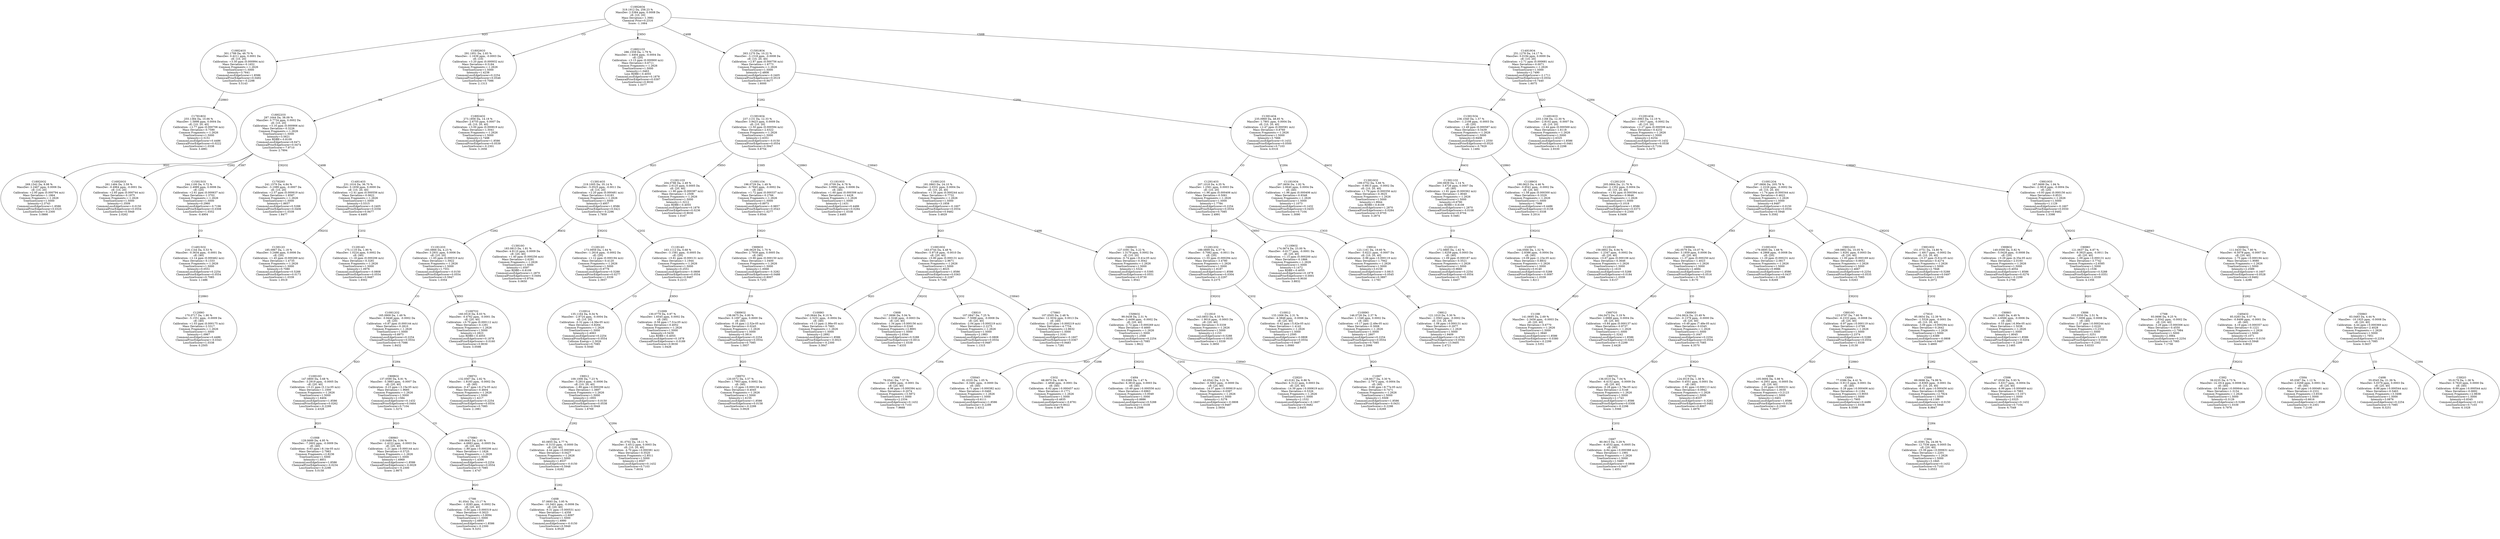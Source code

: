 strict digraph {
v1 [label="C17H18O2\n255.1384 Da, 10.66 %\nMassDev: 1.5898 ppm, 0.0004 Da\ncE: [10, 20, 40]\nCalibration: +2.77 ppm (0.000706 m/z)\nMass Deviation=-0.7590\nCommon Fragments:=-1.2626\nTreeSizeScorer=1.5000\nIntensity=2.5151\nCommonLossEdgeScorer=0.4486\nChemicalPriorEdgeScorer=0.0222\nLossSizeScorer=1.0338\nScore: 3.4981"];
v2 [label="C19H24O3\n301.1799 Da, 48.70 %\nMassDev: 0.4211 ppm, 0.0001 Da\ncE: [10, 20]\nCalibration: +3.30 ppm (0.000994 m/z)\nMass Deviation=-0.1652\nCommon Fragments:=-1.2626\nTreeSizeScorer=1.5000\nIntensity=3.7641\nCommonLossEdgeScorer=1.8586\nChemicalPriorEdgeScorer=0.0492\nLossSizeScorer=-0.2298\nScore: 5.5143"];
v3 [label="C18H20O2\n269.1542 Da, 8.98 %\nMassDev: 2.2467 ppm, 0.0006 Da\ncE: [10, 20]\nCalibration: +2.95 ppm (0.000794 m/z)\nMass Deviation=-1.1864\nCommon Fragments:=-1.2626\nTreeSizeScorer=1.5000\nIntensity=2.3743\nCommonLossEdgeScorer=1.8586\nChemicalPriorEdgeScorer=0.0325\nLossSizeScorer=-0.2300\nScore: 3.0866"];
v4 [label="C16H20O3\n261.1484 Da, 2.59 %\nMassDev: -0.4964 ppm, -0.0001 Da\ncE: [10, 20]\nCalibration: +2.85 ppm (0.000744 m/z)\nMass Deviation=-0.1975\nCommon Fragments:=-1.2626\nTreeSizeScorer=1.5000\nIntensity=1.3509\nCommonLossEdgeScorer=-0.0150\nChemicalPriorEdgeScorer=0.0554\nLossSizeScorer=0.5949\nScore: 2.0262"];
v5 [label="C12H9O\n170.0717 Da, 1.90 %\nMassDev: -5.1551 ppm, -0.0009 Da\ncE: [40]\nCalibration: +1.03 ppm (0.000175 m/z)\nMass Deviation=-2.5317\nCommon Fragments:=-1.2626\nTreeSizeScorer=1.5000\nIntensity=1.0967\nCommonLossEdgeScorer=0.4486\nChemicalPriorEdgeScorer=-0.0343\nLossSizeScorer=1.0338\nScore: 0.2505"];
v6 [label="C14H15O2\n216.1144 Da, 0.53 %\nMassDev: -0.3634 ppm, -0.0001 Da\ncE: [40]\nCalibration: +2.14 ppm (0.000462 m/z)\nMass Deviation=-0.1333\nCommon Fragments:=-1.2626\nTreeSizeScorer=1.5000\nIntensity=0.0551\nCommonLossEdgeScorer=0.2254\nChemicalPriorEdgeScorer=0.0554\nLossSizeScorer=0.7085\nScore: 1.1486"];
v7 [label="C15H15O3\n244.1100 Da, 0.72 %\nMassDev: 2.4989 ppm, 0.0006 Da\ncE: [20]\nCalibration: +2.61 ppm (0.000637 m/z)\nMass Deviation=-1.3702\nCommon Fragments:=-1.2626\nTreeSizeScorer=1.5000\nIntensity=0.2960\nCommonLossEdgeScorer=-0.7196\nChemicalPriorEdgeScorer=0.0308\nLossSizeScorer=1.0352\nScore: -0.4904"];
v8 [label="C17H20O\n241.1579 Da, 4.84 %\nMassDev: -3.1089 ppm, -0.0007 Da\ncE: [10, 20]\nCalibration: +2.57 ppm (0.000619 m/z)\nMass Deviation=-1.8587\nCommon Fragments:=-1.2626\nTreeSizeScorer=1.5000\nIntensity=1.8657\nCommonLossEdgeScorer=0.5288\nChemicalPriorEdgeScorer=0.0406\nLossSizeScorer=1.0339\nScore: 1.8477"];
v9 [label="C13H12O\n185.0967 Da, 1.18 %\nMassDev: 3.2486 ppm, 0.0006 Da\ncE: [20]\nCalibration: +1.45 ppm (0.000269 m/z)\nMass Deviation=-1.4735\nCommon Fragments:=-1.2626\nTreeSizeScorer=1.5000\nIntensity=0.7080\nCommonLossEdgeScorer=0.5288\nChemicalPriorEdgeScorer=0.0173\nLossSizeScorer=1.0339\nScore: 1.0519"];
v10 [label="C12H14O\n175.1119 Da, 1.90 %\nMassDev: 1.0224 ppm, 0.0002 Da\ncE: [40]\nCalibration: +1.18 ppm (0.000206 m/z)\nMass Deviation=-0.3281\nCommon Fragments:=-1.2626\nTreeSizeScorer=1.5000\nIntensity=1.0976\nCommonLossEdgeScorer=-0.0808\nChemicalPriorEdgeScorer=0.0554\nLossSizeScorer=0.9487\nScore: 1.9302"];
v11 [label="C14H14O3\n231.1016 Da, 36.70 %\nMassDev: 0.1658 ppm, 0.0000 Da\ncE: [10, 20, 40]\nCalibration: +2.41 ppm (0.000556 m/z)\nMass Deviation=-0.0622\nCommon Fragments:=-1.2626\nTreeSizeScorer=1.5000\nIntensity=3.5315\nCommonLossEdgeScorer=-0.2405\nChemicalPriorEdgeScorer=0.0356\nLossSizeScorer=0.9477\nScore: 4.4495"];
v12 [label="C18H22O3\n287.1644 Da, 38.09 %\nMassDev: 0.7734 ppm, 0.0002 Da\ncE: [10, 20]\nCalibration: +3.16 ppm (0.000906 m/z)\nMass Deviation=-0.3226\nCommon Fragments:=-1.2626\nTreeSizeScorer=1.5000\nIntensity=3.5621\nLoss RDBE=-0.8109\nCommonLossEdgeScorer=8.0471\nChemicalPriorEdgeScorer=0.0474\nLossSizeScorer=-7.9710\nScore: 2.7894"];
v13 [label="C18H24O2\n273.1856 Da, 14.18 %\nMassDev: 2.6755 ppm, 0.0007 Da\ncE: [10, 20, 40]\nCalibration: +3.00 ppm (0.000819 m/z)\nMass Deviation=-1.5041\nCommon Fragments:=-1.2626\nTreeSizeScorer=1.5000\nIntensity=2.7498\nCommonLossEdgeScorer=1.8586\nChemicalPriorEdgeScorer=0.0539\nLossSizeScorer=-0.2301\nScore: 3.1656"];
v14 [label="C18H26O3\n291.1951 Da, 2.83 %\nMassDev: -1.1639 ppm, -0.0003 Da\ncE: [10]\nCalibration: +3.20 ppm (0.000932 m/z)\nMass Deviation=-0.5184\nCommon Fragments:=-1.2626\nTreeSizeScorer=1.5000\nIntensity=1.4238\nCommonLossEdgeScorer=0.2254\nChemicalPriorEdgeScorer=0.0546\nLossSizeScorer=0.7086\nScore: 2.1313"];
v15 [label="C18H21O3\n286.1559 Da, 1.79 %\nMassDev: -1.4404 ppm, -0.0004 Da\ncE: [20]\nCalibration: +3.15 ppm (0.000900 m/z)\nMass Deviation=-0.6711\nCommon Fragments:=-1.2626\nTreeSizeScorer=1.5000\nIntensity=1.0463\nLoss RDBE=-0.4055\nCommonLossEdgeScorer=0.1878\nChemicalPriorEdgeScorer=0.0397\nLossSizeScorer=0.9030\nScore: 1.3377"];
v16 [label="C10H8\n129.0689 Da, 4.95 %\nMassDev: -7.2602 ppm, -0.0009 Da\ncE: [40]\nCalibration: -0.63 ppm (-8.14e-05 m/z)\nMass Deviation=-2.7983\nCommon Fragments:=2.8236\nTreeSizeScorer=1.5000\nIntensity=1.8851\nCommonLossEdgeScorer=1.8586\nChemicalPriorEdgeScorer=-0.0234\nLossSizeScorer=-0.2298\nScore: 5.0158"];
v17 [label="C10H10O\n147.0800 Da, 3.68 %\nMassDev: -3.2919 ppm, -0.0005 Da\ncE: [20, 40]\nCalibration: +0.21 ppm (3.11e-05 m/z)\nMass Deviation=-1.1000\nCommon Fragments:=-1.2626\nTreeSizeScorer=1.5000\nIntensity=1.6404\nCommonLossEdgeScorer=1.8586\nChemicalPriorEdgeScorer=0.0262\nLossSizeScorer=-0.2299\nScore: 2.4328"];
v18 [label="C8H6O\n119.0489 Da, 3.94 %\nMassDev: -2.4222 ppm, -0.0003 Da\ncE: [20, 40]\nCalibration: -1.21 ppm (-0.000144 m/z)\nMass Deviation=-0.5725\nCommon Fragments:=-1.2626\nTreeSizeScorer=1.5000\nIntensity=1.6969\nCommonLossEdgeScorer=1.8586\nChemicalPriorEdgeScorer=-0.0029\nLossSizeScorer=-0.2300\nScore: 2.9875"];
v19 [label="C7H6\n91.0541 Da, 13.17 %\nMassDev: -1.8285 ppm, -0.0002 Da\ncE: [20, 40]\nCalibration: -3.50 ppm (-0.000319 m/z)\nMass Deviation=-0.3023\nCommon Fragments:=3.8094\nTreeSizeScorer=1.5000\nIntensity=2.6893\nCommonLossEdgeScorer=1.8586\nLossSizeScorer=-0.2300\nScore: 9.3251"];
v20 [label="C7H8O\n109.0643 Da, 2.85 %\nMassDev: -4.6883 ppm, -0.0005 Da\ncE: [20, 40]\nCalibration: -1.89 ppm (-0.000206 m/z)\nMass Deviation=-1.1826\nCommon Fragments:=-1.2626\nTreeSizeScorer=1.5000\nIntensity=1.4306\nCommonLossEdgeScorer=0.2254\nChemicalPriorEdgeScorer=0.0554\nLossSizeScorer=0.7085\nScore: 1.4747"];
v21 [label="C8H8O2\n137.0590 Da, 6.91 %\nMassDev: -5.3883 ppm, -0.0007 Da\ncE: [20, 40]\nCalibration: -0.23 ppm (-3.15e-05 m/z)\nMass Deviation=-1.9685\nCommon Fragments:=-1.2626\nTreeSizeScorer=1.5000\nIntensity=2.1584\nCommonLossEdgeScorer=0.1432\nChemicalPriorEdgeScorer=0.0464\nLossSizeScorer=0.7104\nScore: 1.3274"];
v22 [label="C10H12O2\n165.0909 Da, 1.49 %\nMassDev: -0.9448 ppm, -0.0002 Da\ncE: [20]\nCalibration: +0.87 ppm (0.000144 m/z)\nMass Deviation=-0.2810\nCommon Fragments:=-1.2626\nTreeSizeScorer=1.5000\nIntensity=0.8973\nCommonLossEdgeScorer=0.2254\nChemicalPriorEdgeScorer=0.0554\nLossSizeScorer=0.7086\nScore: 1.8432"];
v23 [label="C9H7O\n132.0567 Da, 2.82 %\nMassDev: -1.8183 ppm, -0.0002 Da\ncE: [40]\nCalibration: -0.47 ppm (-6.27e-05 m/z)\nMass Deviation=-0.4604\nCommon Fragments:=-1.2626\nTreeSizeScorer=1.5000\nIntensity=1.4217\nCommonLossEdgeScorer=0.2254\nChemicalPriorEdgeScorer=0.0554\nLossSizeScorer=0.7085\nScore: 2.1881"];
v24 [label="C10H7O2\n160.0518 Da, 8.03 %\nMassDev: -0.4762 ppm, -0.0001 Da\ncE: [20, 40]\nCalibration: +0.70 ppm (0.000112 m/z)\nMass Deviation=-0.1291\nCommon Fragments:=-1.2626\nTreeSizeScorer=1.5000\nIntensity=2.2823\nLoss RDBE=-0.4055\nCommonLossEdgeScorer=0.1878\nChemicalPriorEdgeScorer=-0.0160\nLossSizeScorer=0.9030\nScore: 3.0598"];
v25 [label="C11H12O3\n193.0866 Da, 4.23 %\nMassDev: 3.2931 ppm, 0.0006 Da\ncE: [10, 20]\nCalibration: +1.65 ppm (0.000319 m/z)\nMass Deviation=-1.5922\nCommon Fragments:=-1.2626\nTreeSizeScorer=1.5000\nIntensity=1.7551\nCommonLossEdgeScorer=-0.0150\nChemicalPriorEdgeScorer=0.0554\nLossSizeScorer=0.5947\nScore: 1.0354"];
v26 [label="C13H10O\n183.0813 Da, 1.81 %\nMassDev: 4.9110 ppm, 0.0009 Da\ncE: [20, 40]\nCalibration: +1.40 ppm (0.000256 m/z)\nMass Deviation=-2.6291\nCommon Fragments:=-1.2626\nTreeSizeScorer=1.5000\nIntensity=1.0597\nLoss RDBE=-0.8109\nCommonLossEdgeScorer=1.2870\nChemicalPriorEdgeScorer=-0.0494\nLossSizeScorer=0.9704\nScore: 0.0650"];
v27 [label="C12H12O\n173.0959 Da, 1.64 %\nMassDev: -1.2616 ppm, -0.0002 Da\ncE: [20]\nCalibration: +1.12 ppm (0.000194 m/z)\nMass Deviation=-0.4120\nCommon Fragments:=-1.2626\nTreeSizeScorer=1.5000\nIntensity=0.9779\nCommonLossEdgeScorer=0.5288\nChemicalPriorEdgeScorer=0.0277\nLossSizeScorer=1.0339\nScore: 2.3937"];
v28 [label="C4H8\n57.0693 Da, 3.95 %\nMassDev: -10.3401 ppm, -0.0006 Da\ncE: [20, 40]\nCalibration: -9.31 ppm (-0.000531 m/z)\nMass Deviation=-1.4358\nCommon Fragments:=2.6097\nTreeSizeScorer=1.5000\nIntensity=1.6990\nCommonLossEdgeScorer=-0.0150\nLossSizeScorer=0.5949\nScore: 4.9528"];
v29 [label="C6H10\n83.0855 Da, 4.77 %\nMassDev: -0.3153 ppm, -0.0000 Da\ncE: [20, 40]\nCalibration: -4.44 ppm (-0.000369 m/z)\nMass Deviation=-0.0427\nCommon Fragments:=-1.2626\nTreeSizeScorer=1.5000\nIntensity=1.8537\nCommonLossEdgeScorer=-0.0150\nLossSizeScorer=0.5948\nScore: 2.6282"];
v30 [label="C6H8\n81.0702 Da, 18.11 %\nMassDev: 3.4512 ppm, 0.0003 Da\ncE: [10, 20, 40]\nCalibration: -4.70 ppm (-0.000381 m/z)\nMass Deviation=-0.5520\nCommon Fragments:=2.8511\nTreeSizeScorer=1.5000\nIntensity=2.9507\nCommonLossEdgeScorer=0.1432\nLossSizeScorer=0.7103\nScore: 7.6034"];
v31 [label="C8H12\n109.1006 Da, 7.23 %\nMassDev: -5.2814 ppm, -0.0006 Da\ncE: [10, 20, 40]\nCalibration: -1.89 ppm (-0.000206 m/z)\nMass Deviation=-1.3897\nCommon Fragments:=-1.2626\nTreeSizeScorer=1.5000\nIntensity=2.1955\nCommonLossEdgeScorer=-0.0150\nChemicalPriorEdgeScorer=0.0538\nLossSizeScorer=0.5949\nScore: 1.6769"];
v32 [label="C10H14\n135.1164 Da, 9.34 %\nMassDev: -2.8724 ppm, -0.0004 Da\ncE: [10, 20]\nCalibration: -0.32 ppm (-4.36e-05 m/z)\nMass Deviation=-0.8264\nCommon Fragments:=-1.2626\nTreeSizeScorer=1.5000\nIntensity=2.4063\nCommonLossEdgeScorer=0.2254\nChemicalPriorEdgeScorer=0.0554\nCollision Energy=-2.3026\nLossSizeScorer=0.7085\nScore: 0.5040"];
v33 [label="C10H9\n130.0779 Da, 0.97 %\nMassDev: 1.6545 ppm, 0.0002 Da\ncE: [40]\nCalibration: -0.58 ppm (-7.51e-05 m/z)\nMass Deviation=-0.4052\nCommon Fragments:=-1.2626\nTreeSizeScorer=1.5000\nIntensity=0.5439\nLoss RDBE=-0.4055\nCommonLossEdgeScorer=0.1878\nChemicalPriorEdgeScorer=-0.0189\nLossSizeScorer=0.9030\nScore: 1.0426"];
v34 [label="C11H14O\n163.1112 Da, 0.68 %\nMassDev: -3.1581 ppm, -0.0005 Da\ncE: [20]\nCalibration: +0.81 ppm (0.000131 m/z)\nMass Deviation=-1.1944\nCommon Fragments:=-1.2626\nTreeSizeScorer=1.5000\nIntensity=0.2551\nCommonLossEdgeScorer=-0.0808\nChemicalPriorEdgeScorer=0.0554\nLossSizeScorer=0.9487\nScore: 0.2215"];
v35 [label="C13H14O3\n219.1005 Da, 35.14 %\nMassDev: -5.0525 ppm, -0.0011 Da\ncE: [10, 20]\nCalibration: +2.20 ppm (0.000481 m/z)\nMass Deviation=-3.6183\nCommon Fragments:=-1.2626\nTreeSizeScorer=1.5000\nIntensity=3.4957\nCommonLossEdgeScorer=1.8586\nChemicalPriorEdgeScorer=0.0421\nLossSizeScorer=-0.2296\nScore: 1.7859"];
v36 [label="C12H11O3\n204.0786 Da, 2.49 %\nMassDev: 2.6125 ppm, 0.0005 Da\ncE: [20, 40]\nCalibration: +1.90 ppm (0.000387 m/z)\nMass Deviation=-1.2508\nCommon Fragments:=-1.2626\nTreeSizeScorer=1.5000\nIntensity=1.3212\nLoss RDBE=-0.4055\nCommonLossEdgeScorer=0.1878\nChemicalPriorEdgeScorer=0.0236\nLossSizeScorer=0.9030\nScore: 1.0167"];
v37 [label="C8H7O\n120.0572 Da, 3.57 %\nMassDev: 1.7903 ppm, 0.0002 Da\ncE: [40]\nCalibration: -1.15 ppm (-0.000138 m/z)\nMass Deviation=-0.4045\nCommon Fragments:=-1.2626\nTreeSizeScorer=1.5000\nIntensity=1.6155\nCommonLossEdgeScorer=1.8586\nChemicalPriorEdgeScorer=0.0158\nLossSizeScorer=-0.2299\nScore: 3.0929"];
v38 [label="C8H9O2\n138.0675 Da, 0.80 %\nMassDev: 0.1097 ppm, 0.0000 Da\ncE: [40]\nCalibration: -0.18 ppm (-2.52e-05 m/z)\nMass Deviation=-0.0245\nCommon Fragments:=-1.2626\nTreeSizeScorer=1.5000\nIntensity=0.3914\nCommonLossEdgeScorer=0.2254\nChemicalPriorEdgeScorer=0.0554\nLossSizeScorer=0.7085\nScore: 1.5937"];
v39 [label="C9H9O3\n166.0629 Da, 1.70 %\nMassDev: 2.7939 ppm, 0.0005 Da\ncE: [40]\nCalibration: +0.90 ppm (0.000150 m/z)\nMass Deviation=-1.0400\nCommon Fragments:=-1.2626\nTreeSizeScorer=1.5000\nIntensity=1.0068\nCommonLossEdgeScorer=-0.3282\nChemicalPriorEdgeScorer=0.0488\nLossSizeScorer=0.8007\nScore: 0.7255"];
v40 [label="C10H11O4\n196.0729 Da, 1.49 %\nMassDev: -0.7845 ppm, -0.0002 Da\ncE: [40]\nCalibration: +1.72 ppm (0.000337 m/z)\nMass Deviation=-0.2766\nCommon Fragments:=-1.2626\nTreeSizeScorer=1.5000\nIntensity=0.8973\nCommonLossEdgeScorer=-0.9857\nChemicalPriorEdgeScorer=0.0543\nLossSizeScorer=1.0277\nScore: 0.9544"];
v41 [label="C11H10O3\n191.0709 Da, 6.78 %\nMassDev: 3.0992 ppm, 0.0006 Da\ncE: [40]\nCalibration: +1.60 ppm (0.000306 m/z)\nMass Deviation=-1.4428\nCommon Fragments:=-1.2626\nTreeSizeScorer=1.5000\nIntensity=2.1431\nCommonLossEdgeScorer=0.4486\nChemicalPriorEdgeScorer=0.0284\nLossSizeScorer=1.0338\nScore: 2.4485"];
v42 [label="C10H8O\n145.0644 Da, 8.10 %\nMassDev: -2.5251 ppm, -0.0004 Da\ncE: [40]\nCalibration: +0.13 ppm (1.86e-05 m/z)\nMass Deviation=-0.7683\nCommon Fragments:=-1.2626\nTreeSizeScorer=1.5000\nIntensity=2.2892\nCommonLossEdgeScorer=1.8586\nChemicalPriorEdgeScorer=-0.0023\nLossSizeScorer=-0.2300\nScore: 3.3847"];
v43 [label="C9H8\n117.0696 Da, 5.94 %\nMassDev: -2.3246 ppm, -0.0003 Da\ncE: [20, 40]\nCalibration: -1.34 ppm (-0.000156 m/z)\nMass Deviation=-0.5340\nCommon Fragments:=2.8691\nTreeSizeScorer=1.5000\nIntensity=2.0344\nCommonLossEdgeScorer=0.5288\nChemicalPriorEdgeScorer=0.0014\nLossSizeScorer=1.0339\nScore: 7.4335"];
v44 [label="C6H6\n79.0541 Da, 7.57 %\nMassDev: -1.4984 ppm, -0.0001 Da\ncE: [20, 40]\nCalibration: -4.98 ppm (-0.000394 m/z)\nMass Deviation=-0.2074\nCommon Fragments:=3.5872\nTreeSizeScorer=1.5000\nIntensity=2.2334\nCommonLossEdgeScorer=0.1432\nLossSizeScorer=0.7103\nScore: 7.9668"];
v45 [label="C8H10\n107.0847 Da, 7.25 %\nMassDev: -7.5088 ppm, -0.0008 Da\ncE: [20, 40]\nCalibration: -2.04 ppm (-0.000219 m/z)\nMass Deviation=-2.2275\nCommon Fragments:=-1.2626\nTreeSizeScorer=1.5000\nIntensity=2.1983\nCommonLossEdgeScorer=-0.0808\nChemicalPriorEdgeScorer=0.0554\nLossSizeScorer=0.9487\nScore: 1.1315"];
v46 [label="C7H6O\n107.0505 Da, 2.48 %\nMassDev: 12.3034 ppm, 0.0013 Da\ncE: [40]\nCalibration: -2.05 ppm (-0.000219 m/z)\nMass Deviation=-4.7754\nCommon Fragments:=2.8632\nTreeSizeScorer=1.5000\nIntensity=1.3161\nCommonLossEdgeScorer=-0.1607\nChemicalPriorEdgeScorer=0.0367\nLossSizeScorer=0.9483\nScore: 1.7281"];
v47 [label="C10H10O2\n163.0744 Da, 4.48 %\nMassDev: -5.9718 ppm, -0.0010 Da\ncE: [20, 40]\nCalibration: +0.80 ppm (0.000131 m/z)\nMass Deviation=-2.9671\nCommon Fragments:=-1.2626\nTreeSizeScorer=1.5000\nIntensity=1.8025\nCommonLossEdgeScorer=1.8586\nChemicalPriorEdgeScorer=0.0363\nLossSizeScorer=-0.2297\nScore: 0.7380"];
v48 [label="C5H4O\n81.0335 Da, 1.05 %\nMassDev: -0.3481 ppm, -0.0000 Da\ncE: [40]\nCalibration: -4.71 ppm (-0.000382 m/z)\nMass Deviation=-0.0460\nCommon Fragments:=-1.2626\nTreeSizeScorer=1.5000\nIntensity=0.6111\nCommonLossEdgeScorer=1.8586\nLossSizeScorer=-0.2299\nScore: 2.4312"];
v49 [label="C3O2\n68.9970 Da, 0.90 %\nMassDev: -1.4846 ppm, -0.0001 Da\ncE: [40]\nCalibration: -6.62 ppm (-0.000457 m/z)\nMass Deviation=-0.1771\nCommon Fragments:=-1.2626\nTreeSizeScorer=1.5000\nIntensity=0.4835\nCommonLossEdgeScorer=-0.8781\nLossSizeScorer=0.8022\nScore: 0.4678"];
v50 [label="C4H4\n53.0389 Da, 1.47 %\nMassDev: 6.3818 ppm, 0.0003 Da\ncE: [40]\nCalibration: -10.49 ppm (-0.000556 m/z)\nMass Deviation=-0.6963\nCommon Fragments:=3.0049\nTreeSizeScorer=1.5000\nIntensity=0.8886\nCommonLossEdgeScorer=0.5288\nLossSizeScorer=1.0339\nScore: 6.2598"];
v51 [label="C3H6\n43.0542 Da, 3.21 %\nMassDev: -0.5663 ppm, -0.0000 Da\ncE: [20, 40]\nCalibration: -14.37 ppm (-0.000619 m/z)\nMass Deviation=-0.0397\nCommon Fragments:=-1.2626\nTreeSizeScorer=1.5000\nIntensity=1.5278\nCommonLossEdgeScorer=-0.0808\nLossSizeScorer=0.9487\nScore: 2.5934"];
v52 [label="C2H2O\n43.0181 Da, 6.86 %\nMassDev: 6.3122 ppm, 0.0003 Da\ncE: [20, 40]\nCalibration: -14.39 ppm (-0.000619 m/z)\nMass Deviation=-0.5326\nCommon Fragments:=-1.2626\nTreeSizeScorer=1.5000\nIntensity=2.1532\nCommonLossEdgeScorer=-0.1607\nLossSizeScorer=0.9482\nScore: 2.6455"];
v53 [label="C5H6O2\n99.0438 Da, 2.31 %\nMassDev: -2.4496 ppm, -0.0002 Da\ncE: [20, 40]\nCalibration: -2.72 ppm (-0.000269 m/z)\nMass Deviation=-0.4660\nCommon Fragments:=-1.2626\nTreeSizeScorer=1.5000\nIntensity=1.2568\nCommonLossEdgeScorer=0.2254\nLossSizeScorer=0.7085\nScore: 1.9622"];
v54 [label="C6H6O3\n127.0391 Da, 3.22 %\nMassDev: 1.3179 ppm, 0.0002 Da\ncE: [10, 20]\nCalibration: -0.74 ppm (-9.41e-05 m/z)\nMass Deviation=-0.3042\nCommon Fragments:=-1.2626\nTreeSizeScorer=1.5000\nIntensity=1.5324\nCommonLossEdgeScorer=-0.5395\nChemicalPriorEdgeScorer=0.0551\nLossSizeScorer=0.9730\nScore: 1.9541"];
v55 [label="C10H12O3\n181.0863 Da, 24.10 %\nMassDev: 2.0331 ppm, 0.0004 Da\ncE: [10, 20, 40]\nCalibration: +1.35 ppm (0.000244 m/z)\nMass Deviation=-0.7732\nCommon Fragments:=-1.2626\nTreeSizeScorer=1.5000\nIntensity=3.1858\nCommonLossEdgeScorer=-0.1607\nChemicalPriorEdgeScorer=0.0554\nLossSizeScorer=0.9482\nScore: 3.4929"];
v56 [label="C13H16O4\n237.1131 Da, 12.33 %\nMassDev: 3.9423 ppm, 0.0009 Da\ncE: [10, 20]\nCalibration: +2.50 ppm (0.000594 m/z)\nMass Deviation=-2.6322\nCommon Fragments:=-1.2626\nTreeSizeScorer=1.5000\nIntensity=2.6351\nCommonLossEdgeScorer=-0.0150\nChemicalPriorEdgeScorer=0.0554\nLossSizeScorer=0.5947\nScore: 0.8754"];
v57 [label="C11H10\n143.0853 Da, 6.55 %\nMassDev: -1.9016 ppm, -0.0003 Da\ncE: [20, 40]\nMass Deviation=-0.5339\nCommon Fragments:=-1.2626\nTreeSizeScorer=1.5000\nIntensity=2.1153\nCommonLossEdgeScorer=0.5288\nChemicalPriorEdgeScorer=0.0035\nLossSizeScorer=1.0339\nScore: 3.3850"];
v58 [label="C10H12\n133.1006 Da, 2.31 %\nMassDev: -4.3848 ppm, -0.0006 Da\ncE: [20, 40]\nCalibration: -0.42 ppm (-5.62e-05 m/z)\nMass Deviation=-1.4142\nCommon Fragments:=-1.2626\nTreeSizeScorer=1.5000\nIntensity=1.2595\nCommonLossEdgeScorer=-0.0808\nChemicalPriorEdgeScorer=0.0554\nLossSizeScorer=0.9487\nScore: 1.0060"];
v59 [label="C12H12O2\n189.0899 Da, 4.57 %\nMassDev: -5.7082 ppm, -0.0011 Da\ncE: [20]\nCalibration: +1.55 ppm (0.000294 m/z)\nMass Deviation=-3.4780\nCommon Fragments:=-1.2626\nTreeSizeScorer=1.5000\nIntensity=1.8187\nCommonLossEdgeScorer=1.8586\nChemicalPriorEdgeScorer=0.0304\nLossSizeScorer=-0.2297\nScore: 0.2375"];
v60 [label="C10H7\n128.0617 Da, 3.30 %\nMassDev: -2.7972 ppm, -0.0004 Da\ncE: [40]\nCalibration: -0.68 ppm (-8.77e-05 m/z)\nMass Deviation=-0.7471\nCommon Fragments:=-1.2626\nTreeSizeScorer=1.5000\nIntensity=1.5509\nCommonLossEdgeScorer=1.8586\nChemicalPriorEdgeScorer=-0.0431\nLossSizeScorer=-0.2298\nScore: 2.6269"];
v61 [label="C10H9O\n146.0728 Da, 2.37 %\nMassDev: 1.1348 ppm, 0.0002 Da\ncE: [40]\nCalibration: +0.17 ppm (2.49e-05 m/z)\nMass Deviation=-0.3008\nCommon Fragments:=-1.2626\nTreeSizeScorer=1.5000\nIntensity=1.2807\nCommonLossEdgeScorer=0.2254\nChemicalPriorEdgeScorer=0.0554\nLossSizeScorer=0.7085\nScore: 2.2066"];
v62 [label="C11H9O2\n174.0674 Da, 23.00 %\nMassDev: -0.6177 ppm, -0.0001 Da\ncE: [20, 40]\nCalibration: +1.15 ppm (0.000200 m/z)\nMass Deviation=-0.1866\nCommon Fragments:=-1.2626\nTreeSizeScorer=1.5000\nIntensity=3.1472\nLoss RDBE=-0.4055\nCommonLossEdgeScorer=0.1878\nChemicalPriorEdgeScorer=-0.0001\nLossSizeScorer=0.9030\nScore: 3.8832"];
v63 [label="C9H12\n121.1010 Da, 5.30 %\nMassDev: -1.3563 ppm, -0.0002 Da\ncE: [10, 20, 40]\nCalibration: -1.08 ppm (-0.000131 m/z)\nMass Deviation=-0.2977\nCommon Fragments:=-1.2626\nTreeSizeScorer=1.5000\nIntensity=1.9409\nCommonLossEdgeScorer=14.4765\nChemicalPriorEdgeScorer=0.0554\nLossSizeScorer=-13.9405\nScore: 2.4721"];
v64 [label="C9H14\n123.1161 Da, 19.60 %\nMassDev: -5.6221 ppm, -0.0007 Da\ncE: [10, 20, 40]\nCalibration: -0.96 ppm (-0.000119 m/z)\nMass Deviation=-1.7942\nCommon Fragments:=-1.2626\nTreeSizeScorer=1.5000\nIntensity=3.0158\nCommonLossEdgeScorer=-3.0815\nChemicalPriorEdgeScorer=0.0545\nLossSizeScorer=0.3897\nScore: -1.1783"];
v65 [label="C12H14O3\n207.1018 Da, 4.35 %\nMassDev: 1.2561 ppm, 0.0003 Da\ncE: [10, 20]\nCalibration: +1.96 ppm (0.000406 m/z)\nMass Deviation=-0.5061\nCommon Fragments:=-1.2626\nTreeSizeScorer=1.5000\nIntensity=1.7784\nCommonLossEdgeScorer=0.2254\nChemicalPriorEdgeScorer=0.0554\nLossSizeScorer=0.7085\nScore: 2.4991"];
v66 [label="C11H10O4\n207.0656 Da, 1.92 %\nMassDev: 2.0640 ppm, 0.0004 Da\ncE: [40]\nCalibration: +1.96 ppm (0.000406 m/z)\nMass Deviation=-0.9348\nCommon Fragments:=-1.2626\nTreeSizeScorer=1.5000\nIntensity=1.1073\nCommonLossEdgeScorer=0.1432\nChemicalPriorEdgeScorer=0.0455\nLossSizeScorer=0.7104\nScore: 1.3090"];
v67 [label="C13H10O2\n199.0752 Da, 5.66 %\nMassDev: -0.9815 ppm, -0.0002 Da\ncE: [10, 20, 40]\nCalibration: +1.79 ppm (0.000356 m/z)\nMass Deviation=-0.3625\nCommon Fragments:=-1.2626\nTreeSizeScorer=1.5000\nIntensity=1.9944\nLoss RDBE=-0.8109\nCommonLossEdgeScorer=1.2870\nChemicalPriorEdgeScorer=-0.0284\nLossSizeScorer=0.9705\nScore: 3.2874"];
v68 [label="C13H14O4\n235.0969 Da, 48.85 %\nMassDev: 1.7801 ppm, 0.0004 Da\ncE: [10, 20, 40]\nCalibration: +2.47 ppm (0.000581 m/z)\nMass Deviation=-0.8760\nCommon Fragments:=-1.2626\nTreeSizeScorer=1.5000\nIntensity=3.7666\nCommonLossEdgeScorer=0.1432\nChemicalPriorEdgeScorer=0.0500\nLossSizeScorer=0.7103\nScore: 4.0316"];
v69 [label="C15H18O4\n263.1270 Da, 10.22 %\nMassDev: -3.1318 ppm, -0.0008 Da\ncE: [10, 20, 40]\nCalibration: +2.87 ppm (0.000756 m/z)\nMass Deviation=-1.8773\nCommon Fragments:=-1.2626\nTreeSizeScorer=1.5000\nIntensity=2.4808\nCommonLossEdgeScorer=-0.2405\nChemicalPriorEdgeScorer=0.0519\nLossSizeScorer=0.9477\nScore: 1.6000"];
v70 [label="C12H11O\n172.0885 Da, 1.62 %\nMassDev: 1.6259 ppm, 0.0003 Da\ncE: [40]\nCalibration: +1.09 ppm (0.000187 m/z)\nMass Deviation=-0.5521\nCommon Fragments:=-1.2626\nTreeSizeScorer=1.5000\nIntensity=0.9660\nCommonLossEdgeScorer=0.2254\nChemicalPriorEdgeScorer=0.0554\nLossSizeScorer=0.7085\nScore: 1.6407"];
v71 [label="C13H11O2\n200.0839 Da, 1.14 %\nMassDev: 3.4726 ppm, 0.0007 Da\ncE: [40]\nCalibration: +1.81 ppm (0.000362 m/z)\nMass Deviation=-1.8040\nCommon Fragments:=-1.2626\nTreeSizeScorer=1.5000\nIntensity=0.6790\nLoss RDBE=-0.8109\nCommonLossEdgeScorer=1.2870\nChemicalPriorEdgeScorer=-0.0108\nLossSizeScorer=0.9704\nScore: 0.5481"];
v72 [label="C10H7O\n144.0566 Da, 1.52 %\nMassDev: -2.8386 ppm, -0.0004 Da\ncE: [40]\nCalibration: +0.09 ppm (1.23e-05 m/z)\nMass Deviation=-0.8832\nCommon Fragments:=-1.2626\nTreeSizeScorer=1.5000\nIntensity=0.9140\nCommonLossEdgeScorer=0.5288\nChemicalPriorEdgeScorer=-0.0097\nLossSizeScorer=1.0339\nScore: 1.8211"];
v73 [label="C11H9O3\n190.0623 Da, 4.46 %\nMassDev: -0.9541 ppm, -0.0002 Da\ncE: [20, 40]\nCalibration: +1.58 ppm (0.000300 m/z)\nMass Deviation=-0.3329\nCommon Fragments:=-1.2626\nTreeSizeScorer=1.5000\nIntensity=1.7988\nCommonLossEdgeScorer=0.4486\nChemicalPriorEdgeScorer=0.0158\nLossSizeScorer=1.0338\nScore: 3.2014"];
v74 [label="C13H15O4\n236.1040 Da, 1.57 %\nMassDev: -1.2108 ppm, -0.0003 Da\ncE: [20]\nCalibration: +2.49 ppm (0.000587 m/z)\nMass Deviation=-0.5439\nCommon Fragments:=-1.2626\nTreeSizeScorer=1.5000\nIntensity=0.9408\nCommonLossEdgeScorer=1.2550\nChemicalPriorEdgeScorer=0.0520\nLossSizeScorer=-0.7929\nScore: 1.1484"];
v75 [label="C14H16O3\n233.1166 Da, 12.30 %\nMassDev: -2.8102 ppm, -0.0007 Da\ncE: [10, 20]\nCalibration: +2.44 ppm (0.000569 m/z)\nMass Deviation=-1.6118\nCommon Fragments:=-1.2626\nTreeSizeScorer=1.5000\nIntensity=2.6325\nCommonLossEdgeScorer=1.8586\nChemicalPriorEdgeScorer=0.0461\nLossSizeScorer=-0.2298\nScore: 2.9330"];
v76 [label="C11H8\n141.0695 Da, 2.69 %\nMassDev: -2.3456 ppm, -0.0003 Da\ncE: [20, 40]\nMass Deviation=-0.6770\nCommon Fragments:=-1.2626\nTreeSizeScorer=1.5000\nIntensity=1.3840\nCommonLossEdgeScorer=1.8586\nChemicalPriorEdgeScorer=-0.0380\nLossSizeScorer=-0.2299\nScore: 2.5351"];
v77 [label="C11H10O\n159.0802 Da, 6.94 %\nMassDev: -1.2347 ppm, -0.0002 Da\ncE: [20, 40]\nCalibration: +0.67 ppm (0.000106 m/z)\nMass Deviation=-0.3646\nCommon Fragments:=-1.2626\nTreeSizeScorer=1.5000\nIntensity=2.1619\nCommonLossEdgeScorer=0.5288\nChemicalPriorEdgeScorer=0.0184\nLossSizeScorer=1.0339\nScore: 3.6157"];
v78 [label="C12H12O3\n205.0864 Da, 21.76 %\nMassDev: 2.1352 ppm, 0.0004 Da\ncE: [10, 20, 40]\nCalibration: +1.92 ppm (0.000394 m/z)\nMass Deviation=-0.9646\nCommon Fragments:=-1.2626\nTreeSizeScorer=1.5000\nIntensity=3.1018\nCommonLossEdgeScorer=1.8586\nChemicalPriorEdgeScorer=0.0373\nLossSizeScorer=-0.2300\nScore: 4.0406"];
v79 [label="C9H7O3\n164.0472 Da, 3.19 %\nMassDev: 2.6888 ppm, 0.0004 Da\ncE: [20, 40]\nCalibration: +0.84 ppm (0.000137 m/z)\nMass Deviation=-0.9737\nCommon Fragments:=-1.2626\nTreeSizeScorer=1.5000\nIntensity=1.5242\nCommonLossEdgeScorer=1.8586\nChemicalPriorEdgeScorer=0.0262\nLossSizeScorer=-0.2299\nScore: 2.4428"];
v80 [label="C6H7\n80.0615 Da, 3.29 %\nMassDev: -6.4532 ppm, -0.0005 Da\ncE: [40]\nCalibration: -4.84 ppm (-0.000388 m/z)\nMass Deviation=-1.1991\nCommon Fragments:=-1.2626\nTreeSizeScorer=1.5000\nIntensity=1.5489\nCommonLossEdgeScorer=-0.0808\nLossSizeScorer=0.9487\nScore: 1.4551"];
v81 [label="C8H7O2\n136.0510 Da, 7.04 %\nMassDev: -6.4152 ppm, -0.0009 Da\ncE: [20, 40]\nCalibration: -0.28 ppm (-3.78e-05 m/z)\nMass Deviation=-2.5148\nCommon Fragments:=-1.2626\nTreeSizeScorer=1.5000\nIntensity=2.1743\nCommonLossEdgeScorer=1.8586\nChemicalPriorEdgeScorer=0.0308\nLossSizeScorer=-0.2298\nScore: 1.5566"];
v82 [label="C7H7O2\n124.0519 Da, 1.38 %\nMassDev: 0.4551 ppm, 0.0001 Da\ncE: [40]\nCalibration: -0.91 ppm (-0.000113 m/z)\nMass Deviation=-0.0942\nCommon Fragments:=-1.2626\nTreeSizeScorer=1.5000\nIntensity=0.8337\nCommonLossEdgeScorer=-0.3282\nChemicalPriorEdgeScorer=0.0482\nLossSizeScorer=0.8007\nScore: 1.4976"];
v83 [label="C8H9O3\n154.0624 Da, 23.49 %\nMassDev: -0.1379 ppm, -0.0000 Da\ncE: [20, 40]\nCalibration: +0.49 ppm (7.48e-05 m/z)\nMass Deviation=-0.0345\nCommon Fragments:=-1.2626\nTreeSizeScorer=1.5000\nIntensity=3.1647\nCommonLossEdgeScorer=0.2254\nChemicalPriorEdgeScorer=0.0554\nLossSizeScorer=0.7085\nScore: 4.3570"];
v84 [label="C9H9O4\n182.0579 Da, 10.07 %\nMassDev: 3.1859 ppm, 0.0006 Da\ncE: [20, 40]\nCalibration: +1.37 ppm (0.000250 m/z)\nMass Deviation=-1.4023\nCommon Fragments:=-1.2626\nTreeSizeScorer=1.5000\nIntensity=2.4684\nCommonLossEdgeScorer=1.2550\nChemicalPriorEdgeScorer=0.0516\nLossSizeScorer=-0.7932\nScore: 1.8170"];
v85 [label="C10H10O3\n179.0695 Da, 1.68 %\nMassDev: -4.2868 ppm, -0.0008 Da\ncE: [20]\nCalibration: +1.29 ppm (0.000231 m/z)\nMass Deviation=-2.0817\nCommon Fragments:=-1.2626\nTreeSizeScorer=1.5000\nIntensity=0.9986\nCommonLossEdgeScorer=1.8586\nChemicalPriorEdgeScorer=0.0437\nLossSizeScorer=-0.2298\nScore: 0.8269"];
v86 [label="C8H8\n105.0694 Da, 5.98 %\nMassDev: -4.2951 ppm, -0.0005 Da\ncE: [20, 40]\nCalibration: -2.20 ppm (-0.000231 m/z)\nMass Deviation=-1.0030\nCommon Fragments:=3.2123\nTreeSizeScorer=1.5000\nIntensity=2.0401\nCommonLossEdgeScorer=1.8586\nChemicalPriorEdgeScorer=0.0156\nLossSizeScorer=-0.2300\nScore: 7.3937"];
v87 [label="C6H4\n77.0386 Da, 4.41 %\nMassDev: 0.9115 ppm, 0.0001 Da\ncE: [40]\nCalibration: -5.28 ppm (-0.000406 m/z)\nMass Deviation=-0.1184\nCommon Fragments:=3.9055\nTreeSizeScorer=1.5000\nIntensity=1.7905\nCommonLossEdgeScorer=0.4486\nLossSizeScorer=1.0338\nScore: 8.5599"];
v88 [label="C8H10O\n123.0797 Da, 7.60 %\nMassDev: -6.2333 ppm, -0.0008 Da\ncE: [20, 40]\nCalibration: -0.97 ppm (-0.000119 m/z)\nMass Deviation=-2.0799\nCommon Fragments:=-1.2626\nTreeSizeScorer=1.5000\nIntensity=2.2374\nCommonLossEdgeScorer=0.5288\nChemicalPriorEdgeScorer=0.0554\nLossSizeScorer=1.0339\nScore: 2.0130"];
v89 [label="C9H12O3\n169.0862 Da, 10.05 %\nMassDev: 1.9291 ppm, 0.0003 Da\ncE: [20, 40]\nCalibration: +1.00 ppm (0.000169 m/z)\nMass Deviation=-0.6652\nCommon Fragments:=-1.2626\nTreeSizeScorer=1.5000\nIntensity=2.4667\nCommonLossEdgeScorer=0.2254\nChemicalPriorEdgeScorer=0.0535\nLossSizeScorer=0.7085\nScore: 3.0263"];
v90 [label="C3H4\n41.0391 Da, 24.06 %\nMassDev: 12.7536 ppm, 0.0005 Da\ncE: [20, 40]\nCalibration: -15.39 ppm (-0.000631 m/z)\nMass Deviation=-1.2201\nCommon Fragments:=-1.2626\nTreeSizeScorer=1.5000\nIntensity=3.1845\nCommonLossEdgeScorer=0.1432\nLossSizeScorer=0.7103\nScore: 3.0553"];
v91 [label="C5H8\n69.0698 Da, 74.99 %\nMassDev: -0.8365 ppm, -0.0001 Da\ncE: [10, 20, 40]\nCalibration: -6.61 ppm (-0.000456 m/z)\nMass Deviation=-0.0965\nCommon Fragments:=2.7824\nTreeSizeScorer=1.5000\nIntensity=4.1189\nCommonLossEdgeScorer=-0.0150\nLossSizeScorer=0.5948\nScore: 8.8847"];
v92 [label="C5H6\n67.0538 Da, 5.93 %\nMassDev: -5.6317 ppm, -0.0004 Da\ncE: [20, 40]\nCalibration: -6.99 ppm (-0.000469 m/z)\nMass Deviation=-0.7983\nCommon Fragments:=3.1671\nTreeSizeScorer=1.5000\nIntensity=2.0325\nCommonLossEdgeScorer=0.1432\nLossSizeScorer=0.7104\nScore: 6.7549"];
v93 [label="C7H10\n95.0854 Da, 12.39 %\nMassDev: -1.5526 ppm, -0.0001 Da\ncE: [10, 20, 40]\nCalibration: -3.09 ppm (-0.000294 m/z)\nMass Deviation=-0.2642\nCommon Fragments:=-1.2626\nTreeSizeScorer=1.5000\nIntensity=2.6389\nCommonLossEdgeScorer=-0.0808\nLossSizeScorer=0.9487\nScore: 3.4800"];
v94 [label="C9H10O2\n151.0751 Da, 14.80 %\nMassDev: -1.4917 ppm, -0.0002 Da\ncE: [10, 20, 40]\nCalibration: +0.37 ppm (5.61e-05 m/z)\nMass Deviation=-0.4274\nCommon Fragments:=-1.2626\nTreeSizeScorer=1.5000\nIntensity=2.7848\nCommonLossEdgeScorer=0.5288\nChemicalPriorEdgeScorer=0.0497\nLossSizeScorer=1.0339\nScore: 4.2072"];
v95 [label="C10H12O4\n197.0806 Da, 205.78 %\nMassDev: -1.2226 ppm, -0.0002 Da\ncE: [10, 20, 40]\nCalibration: +1.74 ppm (0.000344 m/z)\nMass Deviation=-0.4622\nCommon Fragments:=-1.2626\nTreeSizeScorer=1.5000\nIntensity=4.9487\nCommonLossEdgeScorer=-0.0150\nChemicalPriorEdgeScorer=0.0554\nLossSizeScorer=0.5948\nScore: 5.3592"];
v96 [label="C9H6O\n131.0485 Da, 4.49 %\nMassDev: -4.6566 ppm, -0.0006 Da\ncE: [40]\nCalibration: -0.53 ppm (-6.90e-05 m/z)\nMass Deviation=-1.5038\nCommon Fragments:=-1.2626\nTreeSizeScorer=1.5000\nIntensity=1.8045\nCommonLossEdgeScorer=1.8586\nChemicalPriorEdgeScorer=-0.0204\nLossSizeScorer=-0.2299\nScore: 2.1465"];
v97 [label="C9H8O2\n149.0590 Da, 0.82 %\nMassDev: -5.0428 ppm, -0.0008 Da\ncE: [20]\nCalibration: +0.29 ppm (4.35e-05 m/z)\nMass Deviation=-2.0193\nCommon Fragments:=-1.2626\nTreeSizeScorer=1.5000\nIntensity=0.4054\nCommonLossEdgeScorer=1.8586\nChemicalPriorEdgeScorer=0.0276\nLossSizeScorer=-0.2299\nScore: 0.2799"];
v98 [label="C8H6\n103.0550 Da, 2.51 %\nMassDev: 7.3006 ppm, 0.0008 Da\ncE: [40]\nCalibration: -2.37 ppm (-0.000244 m/z)\nMass Deviation=-2.0220\nCommon Fragments:=3.2332\nTreeSizeScorer=1.5000\nIntensity=1.3251\nCommonLossEdgeScorer=1.8586\nChemicalPriorEdgeScorer=-0.0314\nLossSizeScorer=-0.2302\nScore: 5.6333"];
v99 [label="C7H8\n93.0696 Da, 9.25 %\nMassDev: -2.5542 ppm, -0.0002 Da\ncE: [20, 40]\nCalibration: -3.29 ppm (-0.000306 m/z)\nMass Deviation=-0.4550\nCommon Fragments:=2.7984\nTreeSizeScorer=1.5000\nIntensity=2.3984\nCommonLossEdgeScorer=0.2254\nLossSizeScorer=0.7085\nScore: 7.1758"];
v100 [label="C8H8O\n121.0637 Da, 6.87 %\nMassDev: -9.3925 ppm, -0.0011 Da\ncE: [20, 40]\nCalibration: -1.09 ppm (-0.000131 m/z)\nMass Deviation=-3.7742\nCommon Fragments:=2.6585\nTreeSizeScorer=1.5000\nIntensity=2.1536\nCommonLossEdgeScorer=0.5288\nChemicalPriorEdgeScorer=0.0351\nLossSizeScorer=1.0339\nScore: 4.1356"];
v101 [label="C3H2\n39.0235 Da, 0.73 %\nMassDev: 14.1814 ppm, 0.0006 Da\ncE: [40]\nCalibration: -16.50 ppm (-0.000644 m/z)\nMass Deviation=-1.3154\nCommon Fragments:=-1.2626\nTreeSizeScorer=1.5000\nIntensity=0.3129\nCommonLossEdgeScorer=0.5288\nLossSizeScorer=1.0339\nScore: 0.7976"];
v102 [label="C4H4O2\n85.0283 Da, 0.57 %\nMassDev: -0.8499 ppm, -0.0001 Da\ncE: [40]\nCalibration: -4.19 ppm (-0.000357 m/z)\nMass Deviation=-0.1221\nCommon Fragments:=-1.2626\nTreeSizeScorer=1.5000\nIntensity=0.1071\nCommonLossEdgeScorer=-0.0150\nLossSizeScorer=0.5948\nScore: 0.8023"];
v103 [label="C5H4\n65.0387 Da, 1.12 %\nMassDev: 2.0268 ppm, 0.0001 Da\ncE: [40]\nCalibration: -7.40 ppm (-0.000481 m/z)\nMass Deviation=-0.2331\nCommon Fragments:=3.6530\nTreeSizeScorer=1.5000\nIntensity=0.6616\nCommonLossEdgeScorer=1.8586\nLossSizeScorer=-0.2301\nScore: 7.2100"];
v104 [label="C4H6\n55.0545 Da, 21.39 %\nMassDev: 5.0376 ppm, 0.0003 Da\ncE: [20, 40]\nCalibration: -9.88 ppm (-0.000544 m/z)\nMass Deviation=-0.5463\nCommon Fragments:=3.3498\nTreeSizeScorer=1.5000\nIntensity=3.0876\nCommonLossEdgeScorer=0.2254\nLossSizeScorer=0.7085\nScore: 8.3251"];
v105 [label="C3H2O\n55.0179 Da, 1.38 %\nMassDev: 0.7620 ppm, 0.0000 Da\ncE: [40]\nCalibration: -9.89 ppm (-0.000544 m/z)\nMass Deviation=-0.0692\nCommon Fragments:=2.9839\nTreeSizeScorer=1.5000\nIntensity=0.8345\nCommonLossEdgeScorer=0.1432\nLossSizeScorer=0.7103\nScore: 6.1028"];
v106 [label="C5H6O\n83.0483 Da, 4.44 %\nMassDev: -10.1925 ppm, -0.0008 Da\ncE: [20, 40]\nCalibration: -4.44 ppm (-0.000369 m/z)\nMass Deviation=-2.4028\nCommon Fragments:=-1.2626\nTreeSizeScorer=1.5000\nIntensity=1.7951\nCommonLossEdgeScorer=0.2254\nLossSizeScorer=0.7085\nScore: 0.5637"];
v107 [label="C6H6O2\n111.0433 Da, 7.80 %\nMassDev: -6.5078 ppm, -0.0007 Da\ncE: [20, 40]\nCalibration: -1.75 ppm (-0.000194 m/z)\nMass Deviation=-1.9080\nCommon Fragments:=-1.2626\nTreeSizeScorer=1.5000\nIntensity=2.2589\nCommonLossEdgeScorer=-0.1607\nChemicalPriorEdgeScorer=0.0528\nLossSizeScorer=0.9482\nScore: 1.4286"];
v108 [label="C9H10O3\n167.0699 Da, 1.94 %\nMassDev: -2.3818 ppm, -0.0004 Da\ncE: [20]\nCalibration: +0.93 ppm (0.000156 m/z)\nMass Deviation=-0.8531\nCommon Fragments:=-1.2626\nTreeSizeScorer=1.5000\nIntensity=1.1129\nCommonLossEdgeScorer=-0.1607\nChemicalPriorEdgeScorer=0.0550\nLossSizeScorer=0.9482\nScore: 1.3398"];
v109 [label="C12H14O4\n223.0963 Da, 12.19 %\nMassDev: -1.0017 ppm, -0.0002 Da\ncE: [10, 20]\nCalibration: +2.27 ppm (0.000506 m/z)\nMass Deviation=-0.4232\nCommon Fragments:=-1.2626\nTreeSizeScorer=1.5000\nIntensity=2.6254\nCommonLossEdgeScorer=0.1432\nChemicalPriorEdgeScorer=0.0538\nLossSizeScorer=0.7104\nScore: 3.3470"];
v110 [label="C14H18O4\n251.1278 Da, 14.17 %\nMassDev: 0.0194 ppm, 0.0000 Da\ncE: [10, 20]\nCalibration: +2.71 ppm (0.000681 m/z)\nMass Deviation=-0.0071\nCommon Fragments:=-1.2626\nTreeSizeScorer=1.5000\nIntensity=2.7490\nCommonLossEdgeScorer=-2.1711\nChemicalPriorEdgeScorer=0.0554\nLossSizeScorer=0.7440\nScore: 1.6075"];
v111 [label="C19H26O4\n319.1912 Da, 258.23 %\nMassDev: 2.5384 ppm, 0.0008 Da\ncE: [10, 20]\nMass Deviation=-1.3981\nChemical Prior=0.2316\nScore: -1.1664"];
v2 -> v1 [label="C2H6O"];
v111 -> v2 [label="H2O"];
v12 -> v3 [label="H2O"];
v12 -> v4 [label="C2H2"];
v6 -> v5 [label="C2H6O"];
v7 -> v6 [label="CO"];
v12 -> v7 [label="C3H7"];
v12 -> v8 [label="CH2O2"];
v11 -> v9 [label="CH2O2"];
v11 -> v10 [label="C2O2"];
v12 -> v11 [label="C4H8"];
v14 -> v12 [label="H4"];
v14 -> v13 [label="H2O"];
v111 -> v14 [label="CO"];
v111 -> v15 [label="CH5O"];
v17 -> v16 [label="H2O"];
v22 -> v17 [label="H2O"];
v21 -> v18 [label="H2O"];
v20 -> v19 [label="H2O"];
v21 -> v20 [label="CO"];
v22 -> v21 [label="C2H4"];
v25 -> v22 [label="CO"];
v24 -> v23 [label="CO"];
v25 -> v24 [label="CH5O"];
v35 -> v25 [label="C2H2"];
v35 -> v26 [label="H4O2"];
v35 -> v27 [label="CH2O2"];
v29 -> v28 [label="C2H2"];
v31 -> v29 [label="C2H2"];
v31 -> v30 [label="C2H4"];
v32 -> v31 [label="C2H2"];
v34 -> v32 [label="CO"];
v34 -> v33 [label="CH5O"];
v35 -> v34 [label="C2O2"];
v56 -> v35 [label="H2O"];
v56 -> v36 [label="CH5O"];
v38 -> v37 [label="H2O"];
v39 -> v38 [label="CO"];
v40 -> v39 [label="CH2O"];
v56 -> v40 [label="C3H5"];
v56 -> v41 [label="C2H6O"];
v47 -> v42 [label="H2O"];
v47 -> v43 [label="CH2O2"];
v45 -> v44 [label="C2H4"];
v47 -> v45 [label="C2O2"];
v47 -> v46 [label="C3H4O"];
v55 -> v47 [label="H2O"];
v53 -> v48 [label="H2O"];
v53 -> v49 [label="C2H6"];
v53 -> v50 [label="CH2O2"];
v53 -> v51 [label="C2O2"];
v53 -> v52 [label="C3H4O"];
v54 -> v53 [label="CO"];
v55 -> v54 [label="C4H6"];
v56 -> v55 [label="C3H4O"];
v69 -> v56 [label="C2H2"];
v59 -> v57 [label="CH2O2"];
v59 -> v58 [label="C2O2"];
v65 -> v59 [label="H2O"];
v61 -> v60 [label="H2O"];
v62 -> v61 [label="CO"];
v65 -> v62 [label="CH5O"];
v64 -> v63 [label="H2"];
v65 -> v64 [label="C3O3"];
v68 -> v65 [label="CO"];
v68 -> v66 [label="C2H4"];
v68 -> v67 [label="H4O2"];
v69 -> v68 [label="C2H4"];
v111 -> v69 [label="C4H8"];
v71 -> v70 [label="CO"];
v74 -> v71 [label="H4O2"];
v73 -> v72 [label="CH2O2"];
v74 -> v73 [label="C2H6O"];
v110 -> v74 [label="CH3"];
v110 -> v75 [label="H2O"];
v77 -> v76 [label="H2O"];
v78 -> v77 [label="CH2O2"];
v109 -> v78 [label="H2O"];
v84 -> v79 [label="H2O"];
v81 -> v80 [label="C2O2"];
v83 -> v81 [label="H2O"];
v83 -> v82 [label="CH2O"];
v84 -> v83 [label="CO"];
v95 -> v84 [label="CH3"];
v95 -> v85 [label="H2O"];
v88 -> v86 [label="H2O"];
v88 -> v87 [label="C2H6O"];
v89 -> v88 [label="CH2O2"];
v95 -> v89 [label="CO"];
v91 -> v90 [label="C2H4"];
v93 -> v91 [label="C2H2"];
v93 -> v92 [label="C2H4"];
v94 -> v93 [label="C2O2"];
v95 -> v94 [label="CH2O2"];
v109 -> v95 [label="C2H2"];
v97 -> v96 [label="H2O"];
v108 -> v97 [label="H2O"];
v100 -> v98 [label="H2O"];
v100 -> v99 [label="CO"];
v108 -> v100 [label="CH2O2"];
v102 -> v101 [label="CH2O2"];
v107 -> v102 [label="C2H2"];
v106 -> v103 [label="H2O"];
v106 -> v104 [label="CO"];
v106 -> v105 [label="C2H4"];
v107 -> v106 [label="CO"];
v108 -> v107 [label="C3H4O"];
v109 -> v108 [label="C3H4O"];
v110 -> v109 [label="C2H4"];
v111 -> v110 [label="C5H8"];
}